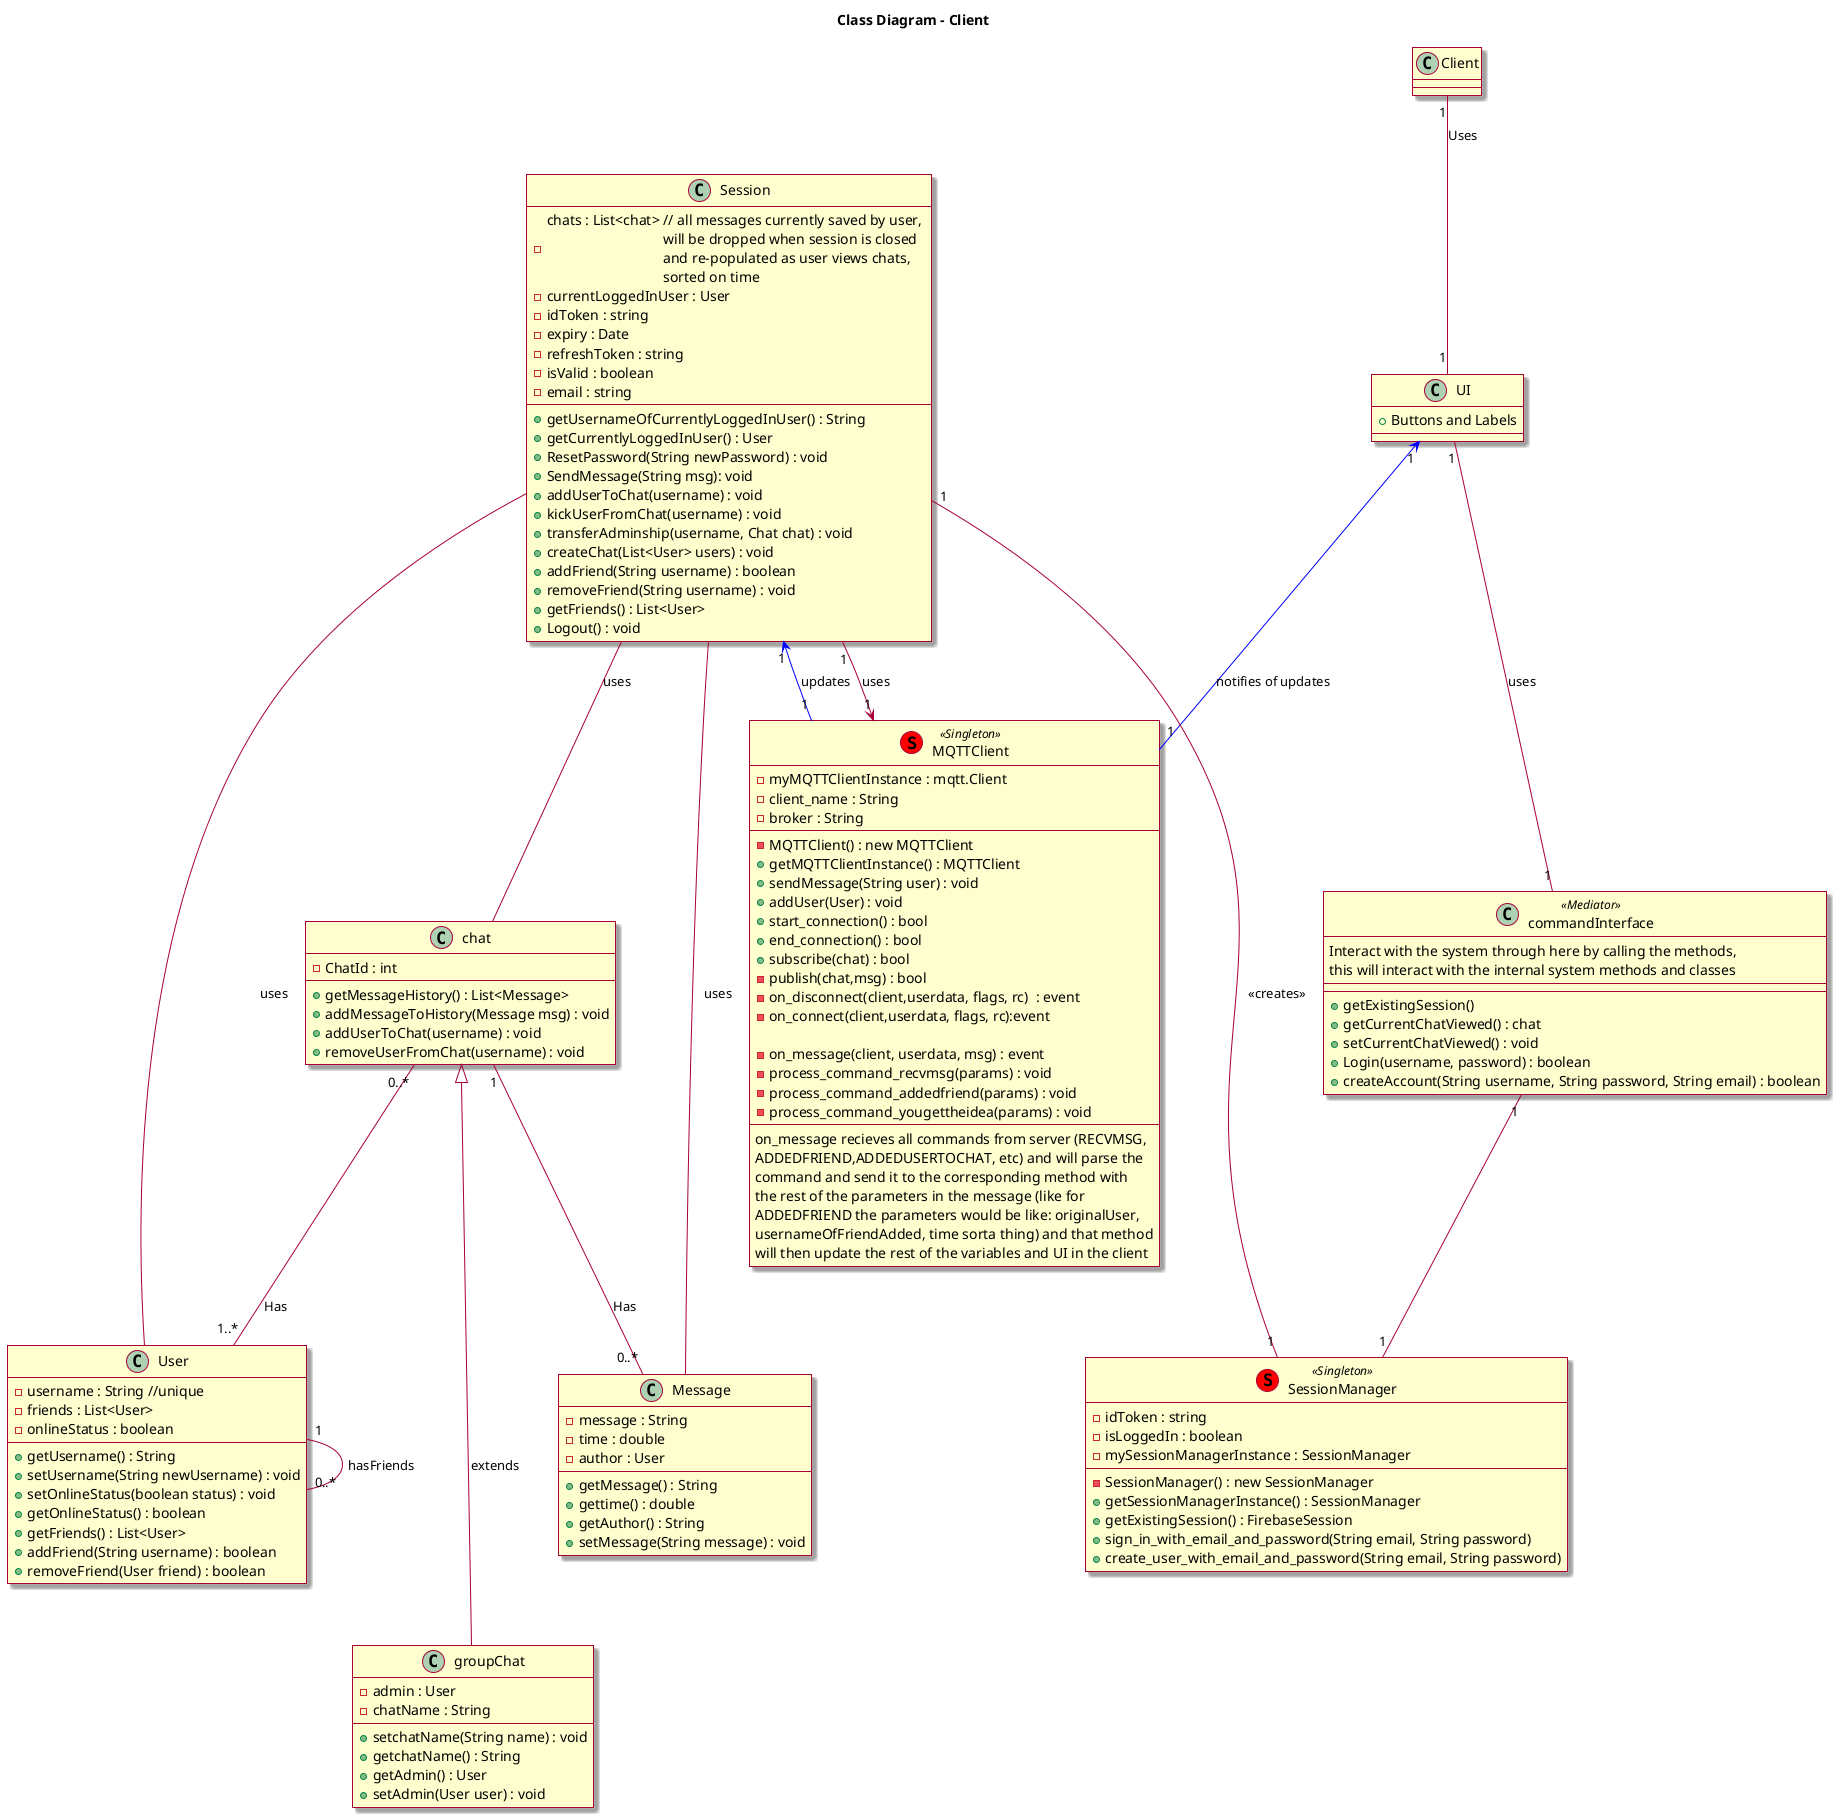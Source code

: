 @startuml

skin rose

title Class Diagram - Client


skinparam componentStyle uml2
class Client{}
Client "1"--"1" UI: Uses

class Message{
    - message : String
    - time : double
    - author : User
    +getMessage() : String
    +gettime() : double
    +getAuthor() : String
    +setMessage(String message) : void
}

class User  {
    -username : String //unique
    -friends : List<User>
    -onlineStatus : boolean

    +getUsername() : String
    +setUsername(String newUsername) : void
    +setOnlineStatus(boolean status) : void
    +getOnlineStatus() : boolean
    +getFriends() : List<User>
    +addFriend(String username) : boolean
    +removeFriend(User friend) : boolean
}

User "1"--"0..*" User : hasFriends

Class MQTTClient <<(S,red) Singleton>> {
    -myMQTTClientInstance : mqtt.Client 
    -client_name : String
    -broker : String
    --
    -MQTTClient() : new MQTTClient
    +getMQTTClientInstance() : MQTTClient
    +sendMessage(String user) : void
    +addUser(User) : void
    +start_connection() : bool
    +end_connection() : bool
    +subscribe(chat) : bool
    -publish(chat,msg) : bool
    -on_disconnect(client,userdata, flags, rc)  : event
    -on_connect(client,userdata, flags, rc):event
    
    -on_message(client, userdata, msg) : event 
    -process_command_recvmsg(params) : void
    -process_command_addedfriend(params) : void
    -process_command_yougettheidea(params) : void
    --
    on_message recieves all commands from server (RECVMSG, 
    ADDEDFRIEND,ADDEDUSERTOCHAT, etc) and will parse the
    command and send it to the corresponding method with
    the rest of the parameters in the message (like for
    ADDEDFRIEND the parameters would be like: originalUser,
     usernameOfFriendAdded, time sorta thing) and that method
     will then update the rest of the variables and UI in the client 
}

MQTTClient "1" -[#blue]-> "1" Session : updates
UI "1" <-[#blue]- "1" MQTTClient : notifies of updates

Class groupChat {
    -admin : User
    -chatName : String
    +setchatName(String name) : void
    +getchatName() : String
    +getAdmin() : User
    +setAdmin(User user) : void
}

Class chat {
    -ChatId : int
    +getMessageHistory() : List<Message>
    +addMessageToHistory(Message msg) : void
    +addUserToChat(username) : void
    +removeUserFromChat(username) : void
}

chat "0..*" -- "1..*" User : Has

chat "1" -- "0..*" Message : Has

groupChat-up--|> chat : extends

class commandInterface <<Mediator>> {
    Interact with the system through here by calling the methods,
    this will interact with the internal system methods and classes
    --
    --
    +getExistingSession()
    +getCurrentChatViewed() : chat
    +setCurrentChatViewed() : void
    +Login(username, password) : boolean
    +createAccount(String username, String password, String email) : boolean
}

Session  --  User : uses
Session  --  chat: uses
Session  --  Message: uses

class UI {
    +Buttons and Labels
}

class Session{
    -chats : List<chat> // all messages currently saved by user, \n\t\t\t\twill be dropped when session is closed\n\t\t\t\tand re-populated as user views chats, \n\t\t\t\tsorted on time
    -currentLoggedInUser : User
    -idToken : string
    -expiry : Date
    -refreshToken : string
    -isValid : boolean
    -email : string
    +getUsernameOfCurrentlyLoggedInUser() : String
    +getCurrentlyLoggedInUser() : User
    +ResetPassword(String newPassword) : void
    +SendMessage(String msg): void
    +addUserToChat(username) : void
    +kickUserFromChat(username) : void
    +transferAdminship(username, Chat chat) : void
    +createChat(List<User> users) : void
    +addFriend(String username) : boolean
    +removeFriend(String username) : void
    +getFriends() : List<User>
    +Logout() : void
}

class SessionManager <<(S,red) Singleton>>{
    -idToken : string
    -isLoggedIn : boolean
    -mySessionManagerInstance : SessionManager
    -SessionManager() : new SessionManager
    +getSessionManagerInstance() : SessionManager
    +getExistingSession() : FirebaseSession
    +sign_in_with_email_and_password(String email, String password)
    +create_user_with_email_and_password(String email, String password)
}


Session "1" --> "1" MQTTClient : uses
Session "1" -- "1" SessionManager : <<creates>>
UI "1" -- "1" commandInterface : uses
commandInterface "1" -- "1" SessionManager

@enduml